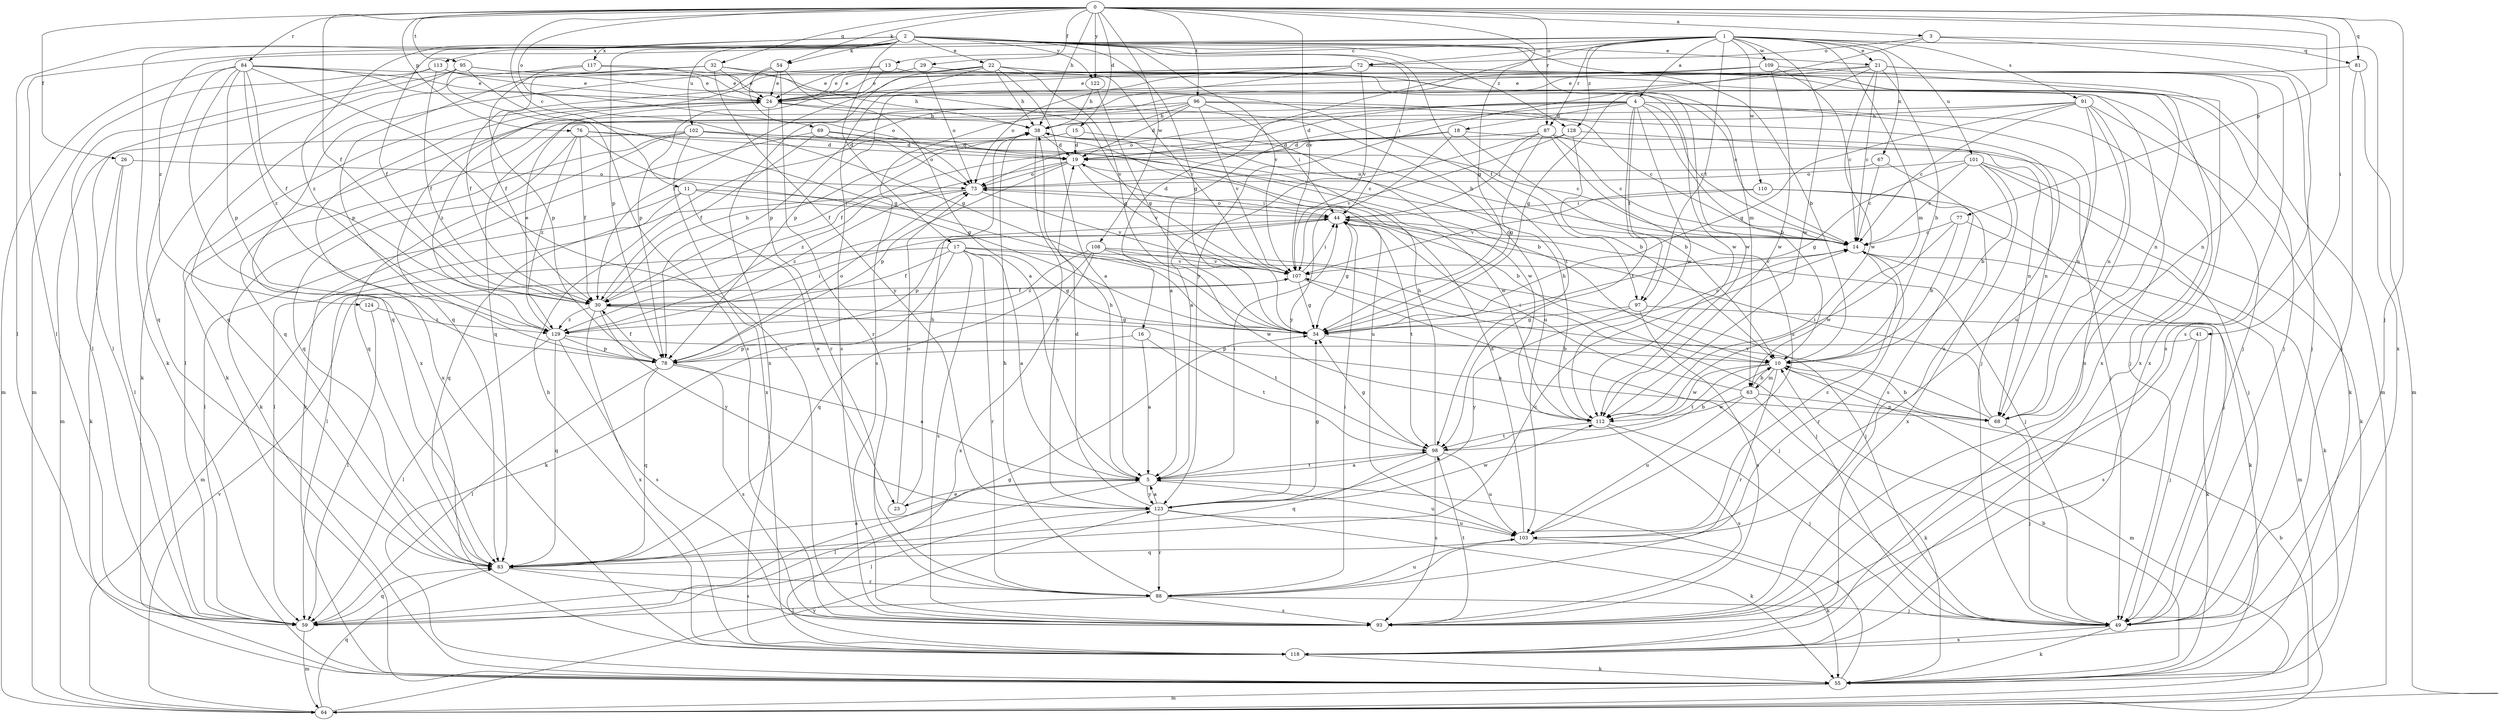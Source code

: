 strict digraph  {
0;
1;
2;
3;
4;
5;
10;
11;
13;
14;
15;
16;
17;
18;
19;
21;
22;
23;
24;
26;
29;
30;
32;
34;
38;
41;
44;
49;
54;
55;
59;
63;
64;
67;
68;
69;
72;
73;
76;
77;
78;
81;
83;
84;
87;
88;
91;
93;
95;
96;
97;
98;
101;
102;
103;
107;
108;
109;
110;
112;
113;
117;
118;
122;
123;
124;
128;
129;
0 -> 3  [label=a];
0 -> 11  [label=c];
0 -> 15  [label=d];
0 -> 26  [label=f];
0 -> 29  [label=f];
0 -> 30  [label=f];
0 -> 32  [label=g];
0 -> 34  [label=g];
0 -> 38  [label=h];
0 -> 41  [label=i];
0 -> 49  [label=j];
0 -> 54  [label=k];
0 -> 69  [label=o];
0 -> 76  [label=p];
0 -> 77  [label=p];
0 -> 81  [label=q];
0 -> 84  [label=r];
0 -> 87  [label=r];
0 -> 95  [label=t];
0 -> 96  [label=t];
0 -> 107  [label=v];
0 -> 108  [label=w];
0 -> 122  [label=y];
1 -> 4  [label=a];
1 -> 13  [label=c];
1 -> 16  [label=d];
1 -> 21  [label=e];
1 -> 59  [label=l];
1 -> 63  [label=m];
1 -> 67  [label=n];
1 -> 72  [label=o];
1 -> 81  [label=q];
1 -> 87  [label=r];
1 -> 91  [label=s];
1 -> 97  [label=t];
1 -> 101  [label=u];
1 -> 109  [label=w];
1 -> 110  [label=w];
1 -> 112  [label=w];
1 -> 124  [label=z];
1 -> 128  [label=z];
2 -> 10  [label=b];
2 -> 17  [label=d];
2 -> 21  [label=e];
2 -> 22  [label=e];
2 -> 30  [label=f];
2 -> 34  [label=g];
2 -> 44  [label=i];
2 -> 54  [label=k];
2 -> 55  [label=k];
2 -> 59  [label=l];
2 -> 63  [label=m];
2 -> 78  [label=p];
2 -> 97  [label=t];
2 -> 102  [label=u];
2 -> 107  [label=v];
2 -> 113  [label=x];
2 -> 117  [label=x];
2 -> 122  [label=y];
2 -> 128  [label=z];
2 -> 129  [label=z];
3 -> 72  [label=o];
3 -> 93  [label=s];
3 -> 118  [label=x];
3 -> 123  [label=y];
4 -> 5  [label=a];
4 -> 10  [label=b];
4 -> 14  [label=c];
4 -> 18  [label=d];
4 -> 19  [label=d];
4 -> 49  [label=j];
4 -> 68  [label=n];
4 -> 73  [label=o];
4 -> 83  [label=q];
4 -> 97  [label=t];
4 -> 98  [label=t];
4 -> 112  [label=w];
5 -> 23  [label=e];
5 -> 38  [label=h];
5 -> 44  [label=i];
5 -> 59  [label=l];
5 -> 98  [label=t];
5 -> 103  [label=u];
5 -> 123  [label=y];
10 -> 63  [label=m];
10 -> 64  [label=m];
10 -> 88  [label=r];
10 -> 98  [label=t];
10 -> 112  [label=w];
11 -> 10  [label=b];
11 -> 23  [label=e];
11 -> 44  [label=i];
11 -> 59  [label=l];
11 -> 83  [label=q];
13 -> 24  [label=e];
13 -> 78  [label=p];
13 -> 83  [label=q];
13 -> 112  [label=w];
13 -> 118  [label=x];
14 -> 38  [label=h];
14 -> 55  [label=k];
14 -> 64  [label=m];
14 -> 88  [label=r];
14 -> 107  [label=v];
15 -> 19  [label=d];
15 -> 30  [label=f];
15 -> 112  [label=w];
16 -> 5  [label=a];
16 -> 78  [label=p];
16 -> 98  [label=t];
17 -> 5  [label=a];
17 -> 30  [label=f];
17 -> 34  [label=g];
17 -> 49  [label=j];
17 -> 55  [label=k];
17 -> 64  [label=m];
17 -> 88  [label=r];
17 -> 93  [label=s];
17 -> 107  [label=v];
18 -> 10  [label=b];
18 -> 19  [label=d];
18 -> 30  [label=f];
18 -> 49  [label=j];
18 -> 123  [label=y];
19 -> 73  [label=o];
19 -> 78  [label=p];
19 -> 107  [label=v];
19 -> 112  [label=w];
19 -> 129  [label=z];
21 -> 10  [label=b];
21 -> 14  [label=c];
21 -> 24  [label=e];
21 -> 34  [label=g];
21 -> 49  [label=j];
21 -> 68  [label=n];
21 -> 78  [label=p];
21 -> 93  [label=s];
21 -> 112  [label=w];
22 -> 5  [label=a];
22 -> 24  [label=e];
22 -> 34  [label=g];
22 -> 38  [label=h];
22 -> 49  [label=j];
22 -> 55  [label=k];
22 -> 68  [label=n];
22 -> 93  [label=s];
22 -> 118  [label=x];
23 -> 38  [label=h];
23 -> 73  [label=o];
24 -> 38  [label=h];
24 -> 88  [label=r];
24 -> 103  [label=u];
24 -> 118  [label=x];
24 -> 129  [label=z];
26 -> 55  [label=k];
26 -> 59  [label=l];
26 -> 73  [label=o];
29 -> 24  [label=e];
29 -> 73  [label=o];
29 -> 112  [label=w];
30 -> 34  [label=g];
30 -> 38  [label=h];
30 -> 98  [label=t];
30 -> 118  [label=x];
30 -> 123  [label=y];
30 -> 129  [label=z];
32 -> 24  [label=e];
32 -> 30  [label=f];
32 -> 38  [label=h];
32 -> 78  [label=p];
32 -> 107  [label=v];
32 -> 123  [label=y];
34 -> 10  [label=b];
34 -> 14  [label=c];
38 -> 19  [label=d];
38 -> 123  [label=y];
41 -> 49  [label=j];
41 -> 78  [label=p];
41 -> 93  [label=s];
44 -> 14  [label=c];
44 -> 34  [label=g];
44 -> 49  [label=j];
44 -> 59  [label=l];
44 -> 73  [label=o];
44 -> 78  [label=p];
44 -> 98  [label=t];
49 -> 55  [label=k];
49 -> 118  [label=x];
54 -> 5  [label=a];
54 -> 24  [label=e];
54 -> 30  [label=f];
54 -> 73  [label=o];
54 -> 88  [label=r];
55 -> 5  [label=a];
55 -> 10  [label=b];
55 -> 64  [label=m];
59 -> 34  [label=g];
59 -> 64  [label=m];
59 -> 83  [label=q];
63 -> 10  [label=b];
63 -> 44  [label=i];
63 -> 55  [label=k];
63 -> 68  [label=n];
63 -> 103  [label=u];
63 -> 112  [label=w];
64 -> 10  [label=b];
64 -> 83  [label=q];
64 -> 107  [label=v];
64 -> 123  [label=y];
67 -> 14  [label=c];
67 -> 73  [label=o];
67 -> 93  [label=s];
68 -> 10  [label=b];
68 -> 44  [label=i];
68 -> 49  [label=j];
68 -> 107  [label=v];
69 -> 19  [label=d];
69 -> 30  [label=f];
69 -> 55  [label=k];
69 -> 73  [label=o];
69 -> 103  [label=u];
72 -> 24  [label=e];
72 -> 30  [label=f];
72 -> 64  [label=m];
72 -> 73  [label=o];
72 -> 78  [label=p];
72 -> 107  [label=v];
72 -> 118  [label=x];
73 -> 44  [label=i];
73 -> 59  [label=l];
73 -> 107  [label=v];
73 -> 129  [label=z];
76 -> 14  [label=c];
76 -> 19  [label=d];
76 -> 30  [label=f];
76 -> 34  [label=g];
76 -> 83  [label=q];
76 -> 129  [label=z];
77 -> 10  [label=b];
77 -> 14  [label=c];
77 -> 55  [label=k];
77 -> 112  [label=w];
78 -> 5  [label=a];
78 -> 30  [label=f];
78 -> 59  [label=l];
78 -> 73  [label=o];
78 -> 83  [label=q];
78 -> 93  [label=s];
81 -> 24  [label=e];
81 -> 49  [label=j];
81 -> 64  [label=m];
83 -> 5  [label=a];
83 -> 14  [label=c];
83 -> 88  [label=r];
83 -> 93  [label=s];
84 -> 24  [label=e];
84 -> 30  [label=f];
84 -> 34  [label=g];
84 -> 64  [label=m];
84 -> 78  [label=p];
84 -> 83  [label=q];
84 -> 93  [label=s];
84 -> 98  [label=t];
84 -> 118  [label=x];
84 -> 129  [label=z];
87 -> 5  [label=a];
87 -> 14  [label=c];
87 -> 19  [label=d];
87 -> 34  [label=g];
87 -> 44  [label=i];
87 -> 68  [label=n];
87 -> 103  [label=u];
88 -> 38  [label=h];
88 -> 44  [label=i];
88 -> 49  [label=j];
88 -> 59  [label=l];
88 -> 93  [label=s];
88 -> 103  [label=u];
91 -> 14  [label=c];
91 -> 34  [label=g];
91 -> 38  [label=h];
91 -> 55  [label=k];
91 -> 68  [label=n];
91 -> 83  [label=q];
91 -> 93  [label=s];
91 -> 103  [label=u];
93 -> 98  [label=t];
95 -> 24  [label=e];
95 -> 34  [label=g];
95 -> 49  [label=j];
95 -> 55  [label=k];
95 -> 59  [label=l];
95 -> 93  [label=s];
96 -> 14  [label=c];
96 -> 19  [label=d];
96 -> 38  [label=h];
96 -> 44  [label=i];
96 -> 49  [label=j];
96 -> 59  [label=l];
96 -> 93  [label=s];
96 -> 107  [label=v];
97 -> 34  [label=g];
97 -> 55  [label=k];
97 -> 93  [label=s];
97 -> 123  [label=y];
98 -> 5  [label=a];
98 -> 10  [label=b];
98 -> 34  [label=g];
98 -> 38  [label=h];
98 -> 83  [label=q];
98 -> 93  [label=s];
98 -> 103  [label=u];
101 -> 10  [label=b];
101 -> 14  [label=c];
101 -> 34  [label=g];
101 -> 49  [label=j];
101 -> 55  [label=k];
101 -> 73  [label=o];
101 -> 103  [label=u];
102 -> 10  [label=b];
102 -> 14  [label=c];
102 -> 19  [label=d];
102 -> 55  [label=k];
102 -> 64  [label=m];
102 -> 83  [label=q];
102 -> 118  [label=x];
103 -> 14  [label=c];
103 -> 19  [label=d];
103 -> 55  [label=k];
103 -> 83  [label=q];
107 -> 30  [label=f];
107 -> 34  [label=g];
107 -> 44  [label=i];
107 -> 49  [label=j];
108 -> 49  [label=j];
108 -> 83  [label=q];
108 -> 107  [label=v];
108 -> 112  [label=w];
108 -> 118  [label=x];
108 -> 129  [label=z];
109 -> 14  [label=c];
109 -> 24  [label=e];
109 -> 83  [label=q];
109 -> 112  [label=w];
109 -> 118  [label=x];
110 -> 44  [label=i];
110 -> 49  [label=j];
110 -> 107  [label=v];
110 -> 118  [label=x];
112 -> 38  [label=h];
112 -> 49  [label=j];
112 -> 93  [label=s];
112 -> 98  [label=t];
113 -> 14  [label=c];
113 -> 24  [label=e];
113 -> 30  [label=f];
113 -> 59  [label=l];
113 -> 64  [label=m];
117 -> 24  [label=e];
117 -> 78  [label=p];
117 -> 83  [label=q];
117 -> 107  [label=v];
118 -> 38  [label=h];
118 -> 55  [label=k];
122 -> 34  [label=g];
122 -> 38  [label=h];
123 -> 5  [label=a];
123 -> 19  [label=d];
123 -> 34  [label=g];
123 -> 55  [label=k];
123 -> 59  [label=l];
123 -> 88  [label=r];
123 -> 103  [label=u];
123 -> 112  [label=w];
124 -> 59  [label=l];
124 -> 129  [label=z];
128 -> 10  [label=b];
128 -> 19  [label=d];
128 -> 68  [label=n];
128 -> 107  [label=v];
129 -> 24  [label=e];
129 -> 44  [label=i];
129 -> 59  [label=l];
129 -> 68  [label=n];
129 -> 78  [label=p];
129 -> 83  [label=q];
129 -> 93  [label=s];
}
